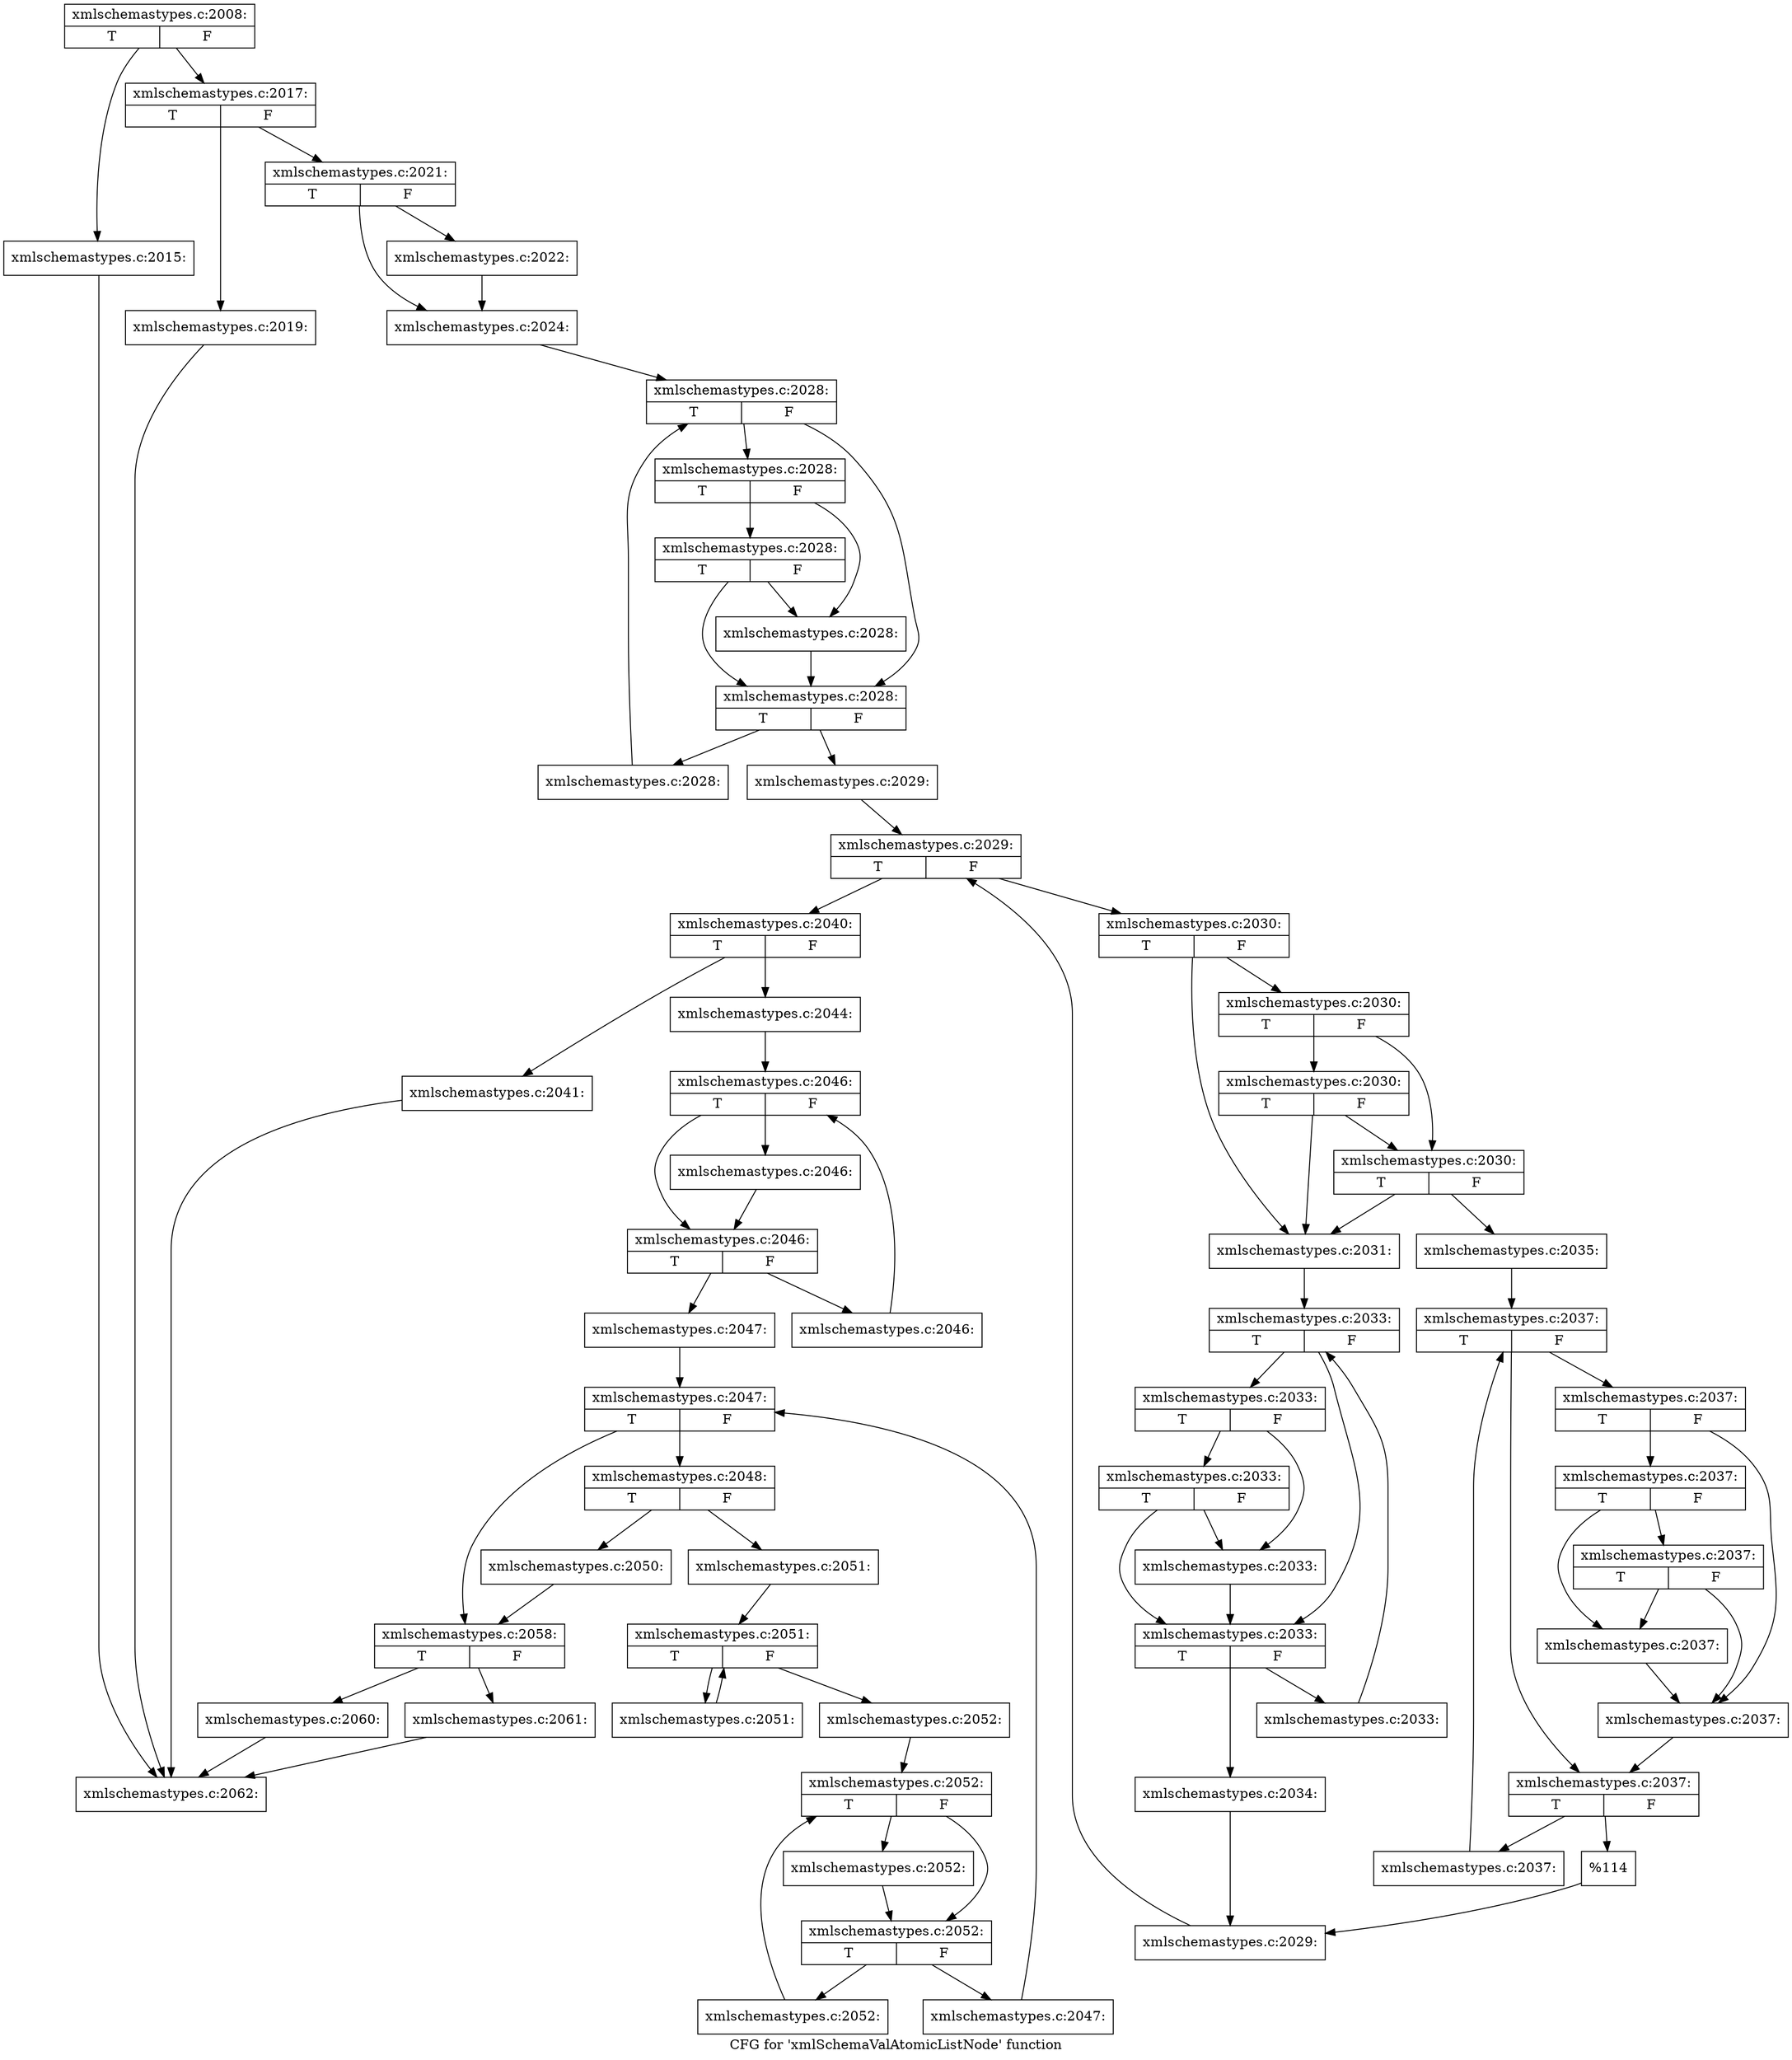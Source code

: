 digraph "CFG for 'xmlSchemaValAtomicListNode' function" {
	label="CFG for 'xmlSchemaValAtomicListNode' function";

	Node0x591b300 [shape=record,label="{xmlschemastypes.c:2008:|{<s0>T|<s1>F}}"];
	Node0x591b300 -> Node0x591ca30;
	Node0x591b300 -> Node0x591ca80;
	Node0x591ca30 [shape=record,label="{xmlschemastypes.c:2015:}"];
	Node0x591ca30 -> Node0x5904a00;
	Node0x591ca80 [shape=record,label="{xmlschemastypes.c:2017:|{<s0>T|<s1>F}}"];
	Node0x591ca80 -> Node0x591d240;
	Node0x591ca80 -> Node0x591d290;
	Node0x591d240 [shape=record,label="{xmlschemastypes.c:2019:}"];
	Node0x591d240 -> Node0x5904a00;
	Node0x591d290 [shape=record,label="{xmlschemastypes.c:2021:|{<s0>T|<s1>F}}"];
	Node0x591d290 -> Node0x591d820;
	Node0x591d290 -> Node0x591d870;
	Node0x591d820 [shape=record,label="{xmlschemastypes.c:2022:}"];
	Node0x591d820 -> Node0x591d870;
	Node0x591d870 [shape=record,label="{xmlschemastypes.c:2024:}"];
	Node0x591d870 -> Node0x591df60;
	Node0x591df60 [shape=record,label="{xmlschemastypes.c:2028:|{<s0>T|<s1>F}}"];
	Node0x591df60 -> Node0x591e200;
	Node0x591df60 -> Node0x591e2a0;
	Node0x591e2a0 [shape=record,label="{xmlschemastypes.c:2028:|{<s0>T|<s1>F}}"];
	Node0x591e2a0 -> Node0x591e500;
	Node0x591e2a0 -> Node0x591e250;
	Node0x591e500 [shape=record,label="{xmlschemastypes.c:2028:|{<s0>T|<s1>F}}"];
	Node0x591e500 -> Node0x591e200;
	Node0x591e500 -> Node0x591e250;
	Node0x591e250 [shape=record,label="{xmlschemastypes.c:2028:}"];
	Node0x591e250 -> Node0x591e200;
	Node0x591e200 [shape=record,label="{xmlschemastypes.c:2028:|{<s0>T|<s1>F}}"];
	Node0x591e200 -> Node0x591e930;
	Node0x591e200 -> Node0x591e180;
	Node0x591e930 [shape=record,label="{xmlschemastypes.c:2028:}"];
	Node0x591e930 -> Node0x591df60;
	Node0x591e180 [shape=record,label="{xmlschemastypes.c:2029:}"];
	Node0x591e180 -> Node0x591efc0;
	Node0x591efc0 [shape=record,label="{xmlschemastypes.c:2029:|{<s0>T|<s1>F}}"];
	Node0x591efc0 -> Node0x591f470;
	Node0x591efc0 -> Node0x591f1e0;
	Node0x591f470 [shape=record,label="{xmlschemastypes.c:2030:|{<s0>T|<s1>F}}"];
	Node0x591f470 -> Node0x591f660;
	Node0x591f470 -> Node0x591f7d0;
	Node0x591f7d0 [shape=record,label="{xmlschemastypes.c:2030:|{<s0>T|<s1>F}}"];
	Node0x591f7d0 -> Node0x591f9d0;
	Node0x591f7d0 -> Node0x591f750;
	Node0x591f9d0 [shape=record,label="{xmlschemastypes.c:2030:|{<s0>T|<s1>F}}"];
	Node0x591f9d0 -> Node0x591f660;
	Node0x591f9d0 -> Node0x591f750;
	Node0x591f750 [shape=record,label="{xmlschemastypes.c:2030:|{<s0>T|<s1>F}}"];
	Node0x591f750 -> Node0x591f660;
	Node0x591f750 -> Node0x591f700;
	Node0x591f660 [shape=record,label="{xmlschemastypes.c:2031:}"];
	Node0x591f660 -> Node0x5920460;
	Node0x5920460 [shape=record,label="{xmlschemastypes.c:2033:|{<s0>T|<s1>F}}"];
	Node0x5920460 -> Node0x5920700;
	Node0x5920460 -> Node0x59207a0;
	Node0x59207a0 [shape=record,label="{xmlschemastypes.c:2033:|{<s0>T|<s1>F}}"];
	Node0x59207a0 -> Node0x5920a00;
	Node0x59207a0 -> Node0x5920750;
	Node0x5920a00 [shape=record,label="{xmlschemastypes.c:2033:|{<s0>T|<s1>F}}"];
	Node0x5920a00 -> Node0x5920700;
	Node0x5920a00 -> Node0x5920750;
	Node0x5920750 [shape=record,label="{xmlschemastypes.c:2033:}"];
	Node0x5920750 -> Node0x5920700;
	Node0x5920700 [shape=record,label="{xmlschemastypes.c:2033:|{<s0>T|<s1>F}}"];
	Node0x5920700 -> Node0x5920e30;
	Node0x5920700 -> Node0x5920680;
	Node0x5920e30 [shape=record,label="{xmlschemastypes.c:2033:}"];
	Node0x5920e30 -> Node0x5920460;
	Node0x5920680 [shape=record,label="{xmlschemastypes.c:2034:}"];
	Node0x5920680 -> Node0x591f6b0;
	Node0x591f700 [shape=record,label="{xmlschemastypes.c:2035:}"];
	Node0x591f700 -> Node0x5921980;
	Node0x5921980 [shape=record,label="{xmlschemastypes.c:2037:|{<s0>T|<s1>F}}"];
	Node0x5921980 -> Node0x5921c70;
	Node0x5921980 -> Node0x5921c20;
	Node0x5921c70 [shape=record,label="{xmlschemastypes.c:2037:|{<s0>T|<s1>F}}"];
	Node0x5921c70 -> Node0x5922070;
	Node0x5921c70 -> Node0x5922110;
	Node0x5922110 [shape=record,label="{xmlschemastypes.c:2037:|{<s0>T|<s1>F}}"];
	Node0x5922110 -> Node0x5922370;
	Node0x5922110 -> Node0x59220c0;
	Node0x5922370 [shape=record,label="{xmlschemastypes.c:2037:|{<s0>T|<s1>F}}"];
	Node0x5922370 -> Node0x5922070;
	Node0x5922370 -> Node0x59220c0;
	Node0x59220c0 [shape=record,label="{xmlschemastypes.c:2037:}"];
	Node0x59220c0 -> Node0x5922070;
	Node0x5922070 [shape=record,label="{xmlschemastypes.c:2037:}"];
	Node0x5922070 -> Node0x5921c20;
	Node0x5921c20 [shape=record,label="{xmlschemastypes.c:2037:|{<s0>T|<s1>F}}"];
	Node0x5921c20 -> Node0x5922820;
	Node0x5921c20 -> Node0x5921ba0;
	Node0x5922820 [shape=record,label="{xmlschemastypes.c:2037:}"];
	Node0x5922820 -> Node0x5921980;
	Node0x5921ba0 [shape=record,label="{%114}"];
	Node0x5921ba0 -> Node0x591f6b0;
	Node0x591f6b0 [shape=record,label="{xmlschemastypes.c:2029:}"];
	Node0x591f6b0 -> Node0x591efc0;
	Node0x591f1e0 [shape=record,label="{xmlschemastypes.c:2040:|{<s0>T|<s1>F}}"];
	Node0x591f1e0 -> Node0x5923040;
	Node0x591f1e0 -> Node0x5923090;
	Node0x5923040 [shape=record,label="{xmlschemastypes.c:2041:}"];
	Node0x5923040 -> Node0x5904a00;
	Node0x5923090 [shape=record,label="{xmlschemastypes.c:2044:}"];
	Node0x5923090 -> Node0x5923a70;
	Node0x5923a70 [shape=record,label="{xmlschemastypes.c:2046:|{<s0>T|<s1>F}}"];
	Node0x5923a70 -> Node0x5923d60;
	Node0x5923a70 -> Node0x5923d10;
	Node0x5923d60 [shape=record,label="{xmlschemastypes.c:2046:}"];
	Node0x5923d60 -> Node0x5923d10;
	Node0x5923d10 [shape=record,label="{xmlschemastypes.c:2046:|{<s0>T|<s1>F}}"];
	Node0x5923d10 -> Node0x5924310;
	Node0x5923d10 -> Node0x5923c90;
	Node0x5924310 [shape=record,label="{xmlschemastypes.c:2046:}"];
	Node0x5924310 -> Node0x5923a70;
	Node0x5923c90 [shape=record,label="{xmlschemastypes.c:2047:}"];
	Node0x5923c90 -> Node0x59245c0;
	Node0x59245c0 [shape=record,label="{xmlschemastypes.c:2047:|{<s0>T|<s1>F}}"];
	Node0x59245c0 -> Node0x59249e0;
	Node0x59245c0 -> Node0x59247e0;
	Node0x59249e0 [shape=record,label="{xmlschemastypes.c:2048:|{<s0>T|<s1>F}}"];
	Node0x59249e0 -> Node0x5810b20;
	Node0x59249e0 -> Node0x5810b70;
	Node0x5810b20 [shape=record,label="{xmlschemastypes.c:2050:}"];
	Node0x5810b20 -> Node0x59247e0;
	Node0x5810b70 [shape=record,label="{xmlschemastypes.c:2051:}"];
	Node0x5810b70 -> Node0x5810eb0;
	Node0x5810eb0 [shape=record,label="{xmlschemastypes.c:2051:|{<s0>T|<s1>F}}"];
	Node0x5810eb0 -> Node0x5811360;
	Node0x5810eb0 -> Node0x58110d0;
	Node0x5811360 [shape=record,label="{xmlschemastypes.c:2051:}"];
	Node0x5811360 -> Node0x5810eb0;
	Node0x58110d0 [shape=record,label="{xmlschemastypes.c:2052:}"];
	Node0x58110d0 -> Node0x5811590;
	Node0x5811590 [shape=record,label="{xmlschemastypes.c:2052:|{<s0>T|<s1>F}}"];
	Node0x5811590 -> Node0x56b9800;
	Node0x5811590 -> Node0x56b97b0;
	Node0x56b9800 [shape=record,label="{xmlschemastypes.c:2052:}"];
	Node0x56b9800 -> Node0x56b97b0;
	Node0x56b97b0 [shape=record,label="{xmlschemastypes.c:2052:|{<s0>T|<s1>F}}"];
	Node0x56b97b0 -> Node0x5811e30;
	Node0x56b97b0 -> Node0x56b9730;
	Node0x5811e30 [shape=record,label="{xmlschemastypes.c:2052:}"];
	Node0x5811e30 -> Node0x5811590;
	Node0x56b9730 [shape=record,label="{xmlschemastypes.c:2047:}"];
	Node0x56b9730 -> Node0x59245c0;
	Node0x59247e0 [shape=record,label="{xmlschemastypes.c:2058:|{<s0>T|<s1>F}}"];
	Node0x59247e0 -> Node0x5812390;
	Node0x59247e0 -> Node0x58123e0;
	Node0x5812390 [shape=record,label="{xmlschemastypes.c:2060:}"];
	Node0x5812390 -> Node0x5904a00;
	Node0x58123e0 [shape=record,label="{xmlschemastypes.c:2061:}"];
	Node0x58123e0 -> Node0x5904a00;
	Node0x5904a00 [shape=record,label="{xmlschemastypes.c:2062:}"];
}
